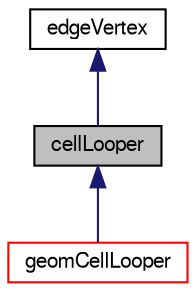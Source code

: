 digraph "cellLooper"
{
  bgcolor="transparent";
  edge [fontname="FreeSans",fontsize="10",labelfontname="FreeSans",labelfontsize="10"];
  node [fontname="FreeSans",fontsize="10",shape=record];
  Node0 [label="cellLooper",height=0.2,width=0.4,color="black", fillcolor="grey75", style="filled", fontcolor="black"];
  Node1 -> Node0 [dir="back",color="midnightblue",fontsize="10",style="solid",fontname="FreeSans"];
  Node1 [label="edgeVertex",height=0.2,width=0.4,color="black",URL="$a21494.html",tooltip="Combines edge or vertex in single label. Used to specify cuts across cell circumference. "];
  Node0 -> Node2 [dir="back",color="midnightblue",fontsize="10",style="solid",fontname="FreeSans"];
  Node2 [label="geomCellLooper",height=0.2,width=0.4,color="red",URL="$a21474.html",tooltip="Implementation of cellLooper. Does pure geometric cut through cell. "];
}

